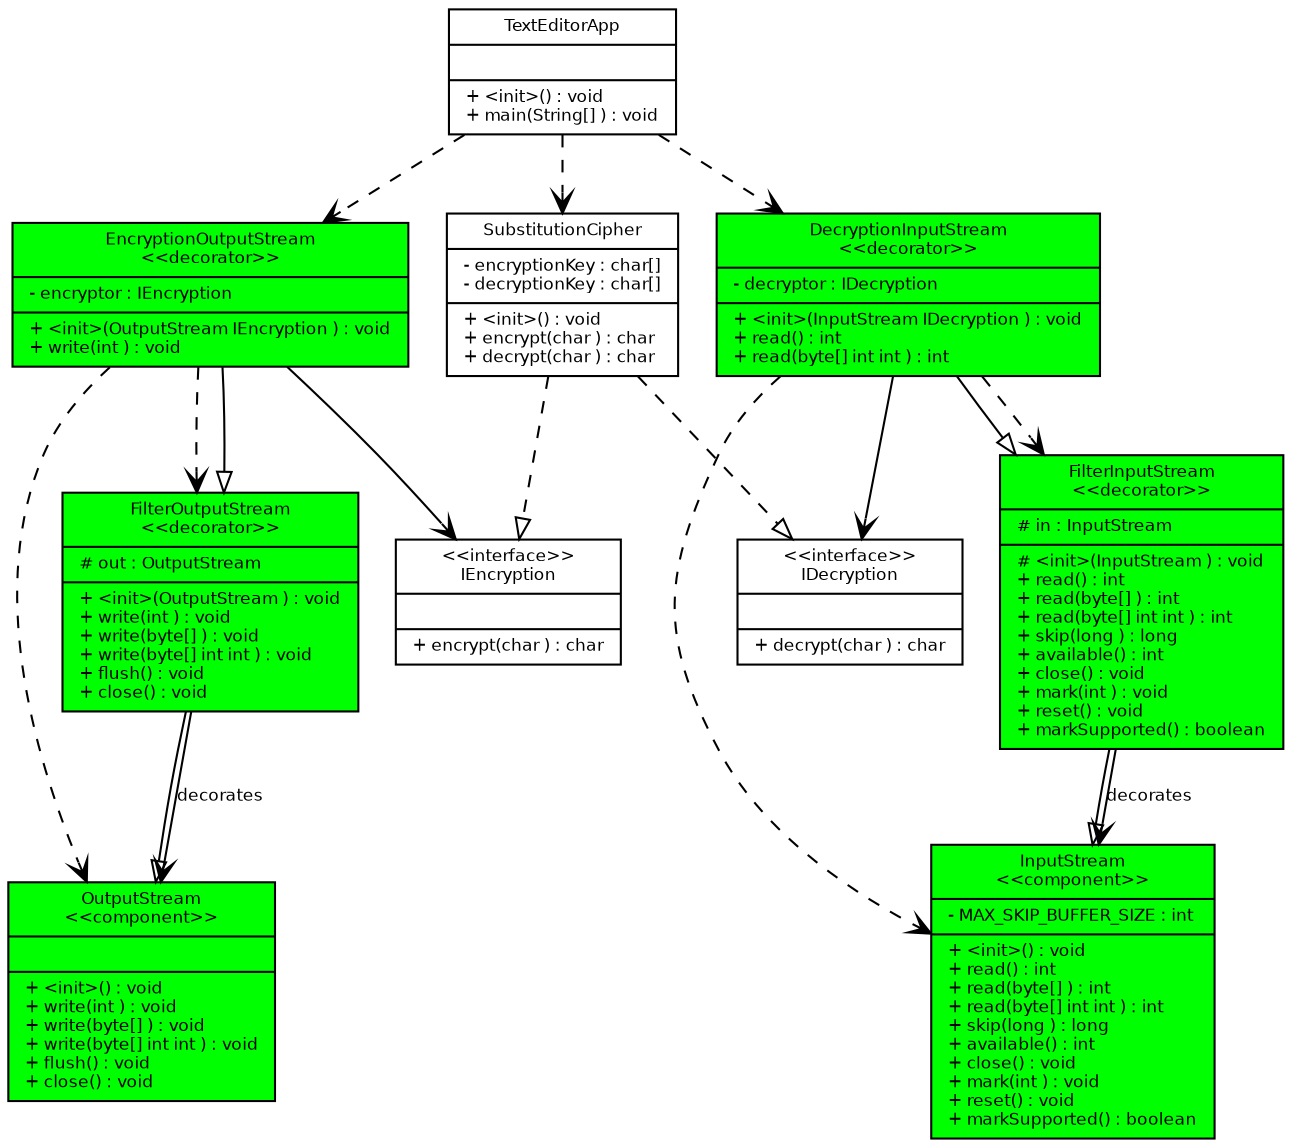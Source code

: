 digraph G {fontname = "Bitstream Vera Sans" fontsize = 8node [fontname ="Bitstream Vera Sans" fontsize = 8 shape = "record"] edge [fontname = "Bitstream Vera Sans" fontsize = 8]DecryptionInputStream[style=filled fillcolor=green label = "{DecryptionInputStream\n\<\<decorator\>\>|- decryptor : IDecryption\l|+ \<init\>(InputStream IDecryption ) : void\l+ read() : int\l+ read(byte[] int int ) : int\l}"]EncryptionOutputStream[style=filled fillcolor=green label = "{EncryptionOutputStream\n\<\<decorator\>\>|- encryptor : IEncryption\l|+ \<init\>(OutputStream IEncryption ) : void\l+ write(int ) : void\l}"]IDecryption[ label = "{\<\<interface\>\>\nIDecryption||+ decrypt(char ) : char\l}"]IEncryption[ label = "{\<\<interface\>\>\nIEncryption||+ encrypt(char ) : char\l}"]SubstitutionCipher[ label = "{SubstitutionCipher|- encryptionKey : char[]\l- decryptionKey : char[]\l|+ \<init\>() : void\l+ encrypt(char ) : char\l+ decrypt(char ) : char\l}"]TextEditorApp[ label = "{TextEditorApp||+ \<init\>() : void\l+ main(String[] ) : void\l}"]FilterInputStream[style=filled fillcolor=green label = "{FilterInputStream\n\<\<decorator\>\>|# in : InputStream\l|# \<init\>(InputStream ) : void\l+ read() : int\l+ read(byte[] ) : int\l+ read(byte[] int int ) : int\l+ skip(long ) : long\l+ available() : int\l+ close() : void\l+ mark(int ) : void\l+ reset() : void\l+ markSupported() : boolean\l}"]FilterOutputStream[style=filled fillcolor=green label = "{FilterOutputStream\n\<\<decorator\>\>|# out : OutputStream\l|+ \<init\>(OutputStream ) : void\l+ write(int ) : void\l+ write(byte[] ) : void\l+ write(byte[] int int ) : void\l+ flush() : void\l+ close() : void\l}"]InputStream[style=filled fillcolor=green label = "{InputStream\n\<\<component\>\>|- MAX_SKIP_BUFFER_SIZE : int\l|+ \<init\>() : void\l+ read() : int\l+ read(byte[] ) : int\l+ read(byte[] int int ) : int\l+ skip(long ) : long\l+ available() : int\l+ close() : void\l+ mark(int ) : void\l+ reset() : void\l+ markSupported() : boolean\l}"]OutputStream[style=filled fillcolor=green label = "{OutputStream\n\<\<component\>\>||+ \<init\>() : void\l+ write(int ) : void\l+ write(byte[] ) : void\l+ write(byte[] int int ) : void\l+ flush() : void\l+ close() : void\l}"] edge [ arrowhead = "onormal" style = "solid"  label=""]DecryptionInputStream -> FilterInputStream edge [ arrowhead = "vee" style = "dashed"  label=""]EncryptionOutputStream -> FilterOutputStream edge [ arrowhead = "vee" style = "dashed"  label=""]TextEditorApp -> DecryptionInputStream edge [ arrowhead = "onormal" style = "dashed"  label=""]SubstitutionCipher -> IEncryption edge [ arrowhead = "onormal" style = "solid"  label=""]FilterInputStream -> InputStream edge [ arrowhead = "vee" style = "solid"  label=""]EncryptionOutputStream -> IEncryption edge [ arrowhead = "vee" style = "solid"  label="decorates" ]FilterInputStream -> InputStream edge [ arrowhead = "vee" style = "dashed"  label=""]EncryptionOutputStream -> OutputStream edge [ arrowhead = "vee" style = "solid"  label=""]DecryptionInputStream -> IDecryption edge [ arrowhead = "onormal" style = "solid"  label=""]EncryptionOutputStream -> FilterOutputStream edge [ arrowhead = "vee" style = "dashed"  label=""]DecryptionInputStream -> InputStream edge [ arrowhead = "vee" style = "solid"  label="decorates" ]FilterOutputStream -> OutputStream edge [ arrowhead = "vee" style = "dashed"  label=""]TextEditorApp -> SubstitutionCipher edge [ arrowhead = "onormal" style = "solid"  label=""]FilterOutputStream -> OutputStream edge [ arrowhead = "vee" style = "dashed"  label=""]TextEditorApp -> EncryptionOutputStream edge [ arrowhead = "onormal" style = "dashed"  label=""]SubstitutionCipher -> IDecryption edge [ arrowhead = "vee" style = "dashed"  label=""]DecryptionInputStream -> FilterInputStream}
